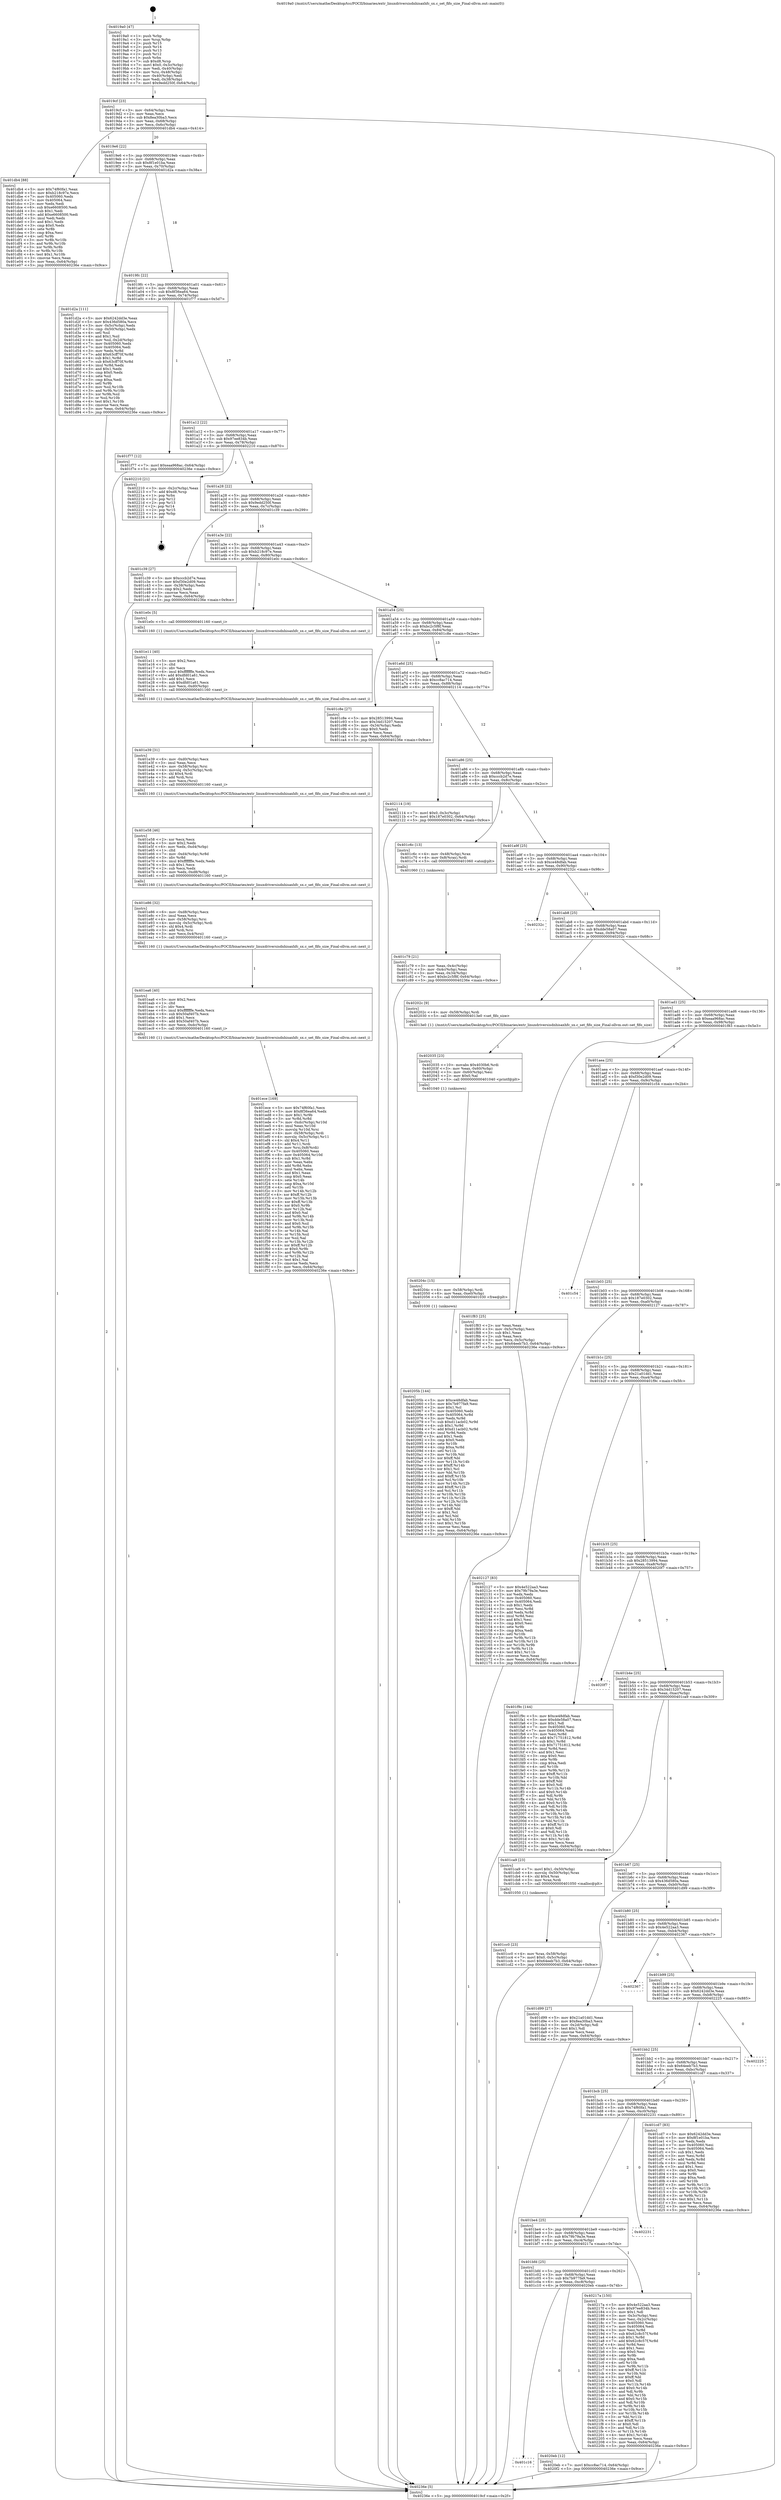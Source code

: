 digraph "0x4019a0" {
  label = "0x4019a0 (/mnt/c/Users/mathe/Desktop/tcc/POCII/binaries/extr_linuxdriversisdnhisaxhfc_sx.c_set_fifo_size_Final-ollvm.out::main(0))"
  labelloc = "t"
  node[shape=record]

  Entry [label="",width=0.3,height=0.3,shape=circle,fillcolor=black,style=filled]
  "0x4019cf" [label="{
     0x4019cf [23]\l
     | [instrs]\l
     &nbsp;&nbsp;0x4019cf \<+3\>: mov -0x64(%rbp),%eax\l
     &nbsp;&nbsp;0x4019d2 \<+2\>: mov %eax,%ecx\l
     &nbsp;&nbsp;0x4019d4 \<+6\>: sub $0x8ea30ba3,%ecx\l
     &nbsp;&nbsp;0x4019da \<+3\>: mov %eax,-0x68(%rbp)\l
     &nbsp;&nbsp;0x4019dd \<+3\>: mov %ecx,-0x6c(%rbp)\l
     &nbsp;&nbsp;0x4019e0 \<+6\>: je 0000000000401db4 \<main+0x414\>\l
  }"]
  "0x401db4" [label="{
     0x401db4 [88]\l
     | [instrs]\l
     &nbsp;&nbsp;0x401db4 \<+5\>: mov $0x74f60fa1,%eax\l
     &nbsp;&nbsp;0x401db9 \<+5\>: mov $0xb218c97e,%ecx\l
     &nbsp;&nbsp;0x401dbe \<+7\>: mov 0x405060,%edx\l
     &nbsp;&nbsp;0x401dc5 \<+7\>: mov 0x405064,%esi\l
     &nbsp;&nbsp;0x401dcc \<+2\>: mov %edx,%edi\l
     &nbsp;&nbsp;0x401dce \<+6\>: sub $0xe6608500,%edi\l
     &nbsp;&nbsp;0x401dd4 \<+3\>: sub $0x1,%edi\l
     &nbsp;&nbsp;0x401dd7 \<+6\>: add $0xe6608500,%edi\l
     &nbsp;&nbsp;0x401ddd \<+3\>: imul %edi,%edx\l
     &nbsp;&nbsp;0x401de0 \<+3\>: and $0x1,%edx\l
     &nbsp;&nbsp;0x401de3 \<+3\>: cmp $0x0,%edx\l
     &nbsp;&nbsp;0x401de6 \<+4\>: sete %r8b\l
     &nbsp;&nbsp;0x401dea \<+3\>: cmp $0xa,%esi\l
     &nbsp;&nbsp;0x401ded \<+4\>: setl %r9b\l
     &nbsp;&nbsp;0x401df1 \<+3\>: mov %r8b,%r10b\l
     &nbsp;&nbsp;0x401df4 \<+3\>: and %r9b,%r10b\l
     &nbsp;&nbsp;0x401df7 \<+3\>: xor %r9b,%r8b\l
     &nbsp;&nbsp;0x401dfa \<+3\>: or %r8b,%r10b\l
     &nbsp;&nbsp;0x401dfd \<+4\>: test $0x1,%r10b\l
     &nbsp;&nbsp;0x401e01 \<+3\>: cmovne %ecx,%eax\l
     &nbsp;&nbsp;0x401e04 \<+3\>: mov %eax,-0x64(%rbp)\l
     &nbsp;&nbsp;0x401e07 \<+5\>: jmp 000000000040236e \<main+0x9ce\>\l
  }"]
  "0x4019e6" [label="{
     0x4019e6 [22]\l
     | [instrs]\l
     &nbsp;&nbsp;0x4019e6 \<+5\>: jmp 00000000004019eb \<main+0x4b\>\l
     &nbsp;&nbsp;0x4019eb \<+3\>: mov -0x68(%rbp),%eax\l
     &nbsp;&nbsp;0x4019ee \<+5\>: sub $0x8f1e01ba,%eax\l
     &nbsp;&nbsp;0x4019f3 \<+3\>: mov %eax,-0x70(%rbp)\l
     &nbsp;&nbsp;0x4019f6 \<+6\>: je 0000000000401d2a \<main+0x38a\>\l
  }"]
  Exit [label="",width=0.3,height=0.3,shape=circle,fillcolor=black,style=filled,peripheries=2]
  "0x401d2a" [label="{
     0x401d2a [111]\l
     | [instrs]\l
     &nbsp;&nbsp;0x401d2a \<+5\>: mov $0x6242dd3e,%eax\l
     &nbsp;&nbsp;0x401d2f \<+5\>: mov $0x436d580a,%ecx\l
     &nbsp;&nbsp;0x401d34 \<+3\>: mov -0x5c(%rbp),%edx\l
     &nbsp;&nbsp;0x401d37 \<+3\>: cmp -0x50(%rbp),%edx\l
     &nbsp;&nbsp;0x401d3a \<+4\>: setl %sil\l
     &nbsp;&nbsp;0x401d3e \<+4\>: and $0x1,%sil\l
     &nbsp;&nbsp;0x401d42 \<+4\>: mov %sil,-0x2d(%rbp)\l
     &nbsp;&nbsp;0x401d46 \<+7\>: mov 0x405060,%edx\l
     &nbsp;&nbsp;0x401d4d \<+7\>: mov 0x405064,%edi\l
     &nbsp;&nbsp;0x401d54 \<+3\>: mov %edx,%r8d\l
     &nbsp;&nbsp;0x401d57 \<+7\>: add $0x63cff70f,%r8d\l
     &nbsp;&nbsp;0x401d5e \<+4\>: sub $0x1,%r8d\l
     &nbsp;&nbsp;0x401d62 \<+7\>: sub $0x63cff70f,%r8d\l
     &nbsp;&nbsp;0x401d69 \<+4\>: imul %r8d,%edx\l
     &nbsp;&nbsp;0x401d6d \<+3\>: and $0x1,%edx\l
     &nbsp;&nbsp;0x401d70 \<+3\>: cmp $0x0,%edx\l
     &nbsp;&nbsp;0x401d73 \<+4\>: sete %sil\l
     &nbsp;&nbsp;0x401d77 \<+3\>: cmp $0xa,%edi\l
     &nbsp;&nbsp;0x401d7a \<+4\>: setl %r9b\l
     &nbsp;&nbsp;0x401d7e \<+3\>: mov %sil,%r10b\l
     &nbsp;&nbsp;0x401d81 \<+3\>: and %r9b,%r10b\l
     &nbsp;&nbsp;0x401d84 \<+3\>: xor %r9b,%sil\l
     &nbsp;&nbsp;0x401d87 \<+3\>: or %sil,%r10b\l
     &nbsp;&nbsp;0x401d8a \<+4\>: test $0x1,%r10b\l
     &nbsp;&nbsp;0x401d8e \<+3\>: cmovne %ecx,%eax\l
     &nbsp;&nbsp;0x401d91 \<+3\>: mov %eax,-0x64(%rbp)\l
     &nbsp;&nbsp;0x401d94 \<+5\>: jmp 000000000040236e \<main+0x9ce\>\l
  }"]
  "0x4019fc" [label="{
     0x4019fc [22]\l
     | [instrs]\l
     &nbsp;&nbsp;0x4019fc \<+5\>: jmp 0000000000401a01 \<main+0x61\>\l
     &nbsp;&nbsp;0x401a01 \<+3\>: mov -0x68(%rbp),%eax\l
     &nbsp;&nbsp;0x401a04 \<+5\>: sub $0x8f36ea64,%eax\l
     &nbsp;&nbsp;0x401a09 \<+3\>: mov %eax,-0x74(%rbp)\l
     &nbsp;&nbsp;0x401a0c \<+6\>: je 0000000000401f77 \<main+0x5d7\>\l
  }"]
  "0x401c16" [label="{
     0x401c16\l
  }", style=dashed]
  "0x401f77" [label="{
     0x401f77 [12]\l
     | [instrs]\l
     &nbsp;&nbsp;0x401f77 \<+7\>: movl $0xeaa968ac,-0x64(%rbp)\l
     &nbsp;&nbsp;0x401f7e \<+5\>: jmp 000000000040236e \<main+0x9ce\>\l
  }"]
  "0x401a12" [label="{
     0x401a12 [22]\l
     | [instrs]\l
     &nbsp;&nbsp;0x401a12 \<+5\>: jmp 0000000000401a17 \<main+0x77\>\l
     &nbsp;&nbsp;0x401a17 \<+3\>: mov -0x68(%rbp),%eax\l
     &nbsp;&nbsp;0x401a1a \<+5\>: sub $0x97ee834b,%eax\l
     &nbsp;&nbsp;0x401a1f \<+3\>: mov %eax,-0x78(%rbp)\l
     &nbsp;&nbsp;0x401a22 \<+6\>: je 0000000000402210 \<main+0x870\>\l
  }"]
  "0x4020eb" [label="{
     0x4020eb [12]\l
     | [instrs]\l
     &nbsp;&nbsp;0x4020eb \<+7\>: movl $0xcc8ac714,-0x64(%rbp)\l
     &nbsp;&nbsp;0x4020f2 \<+5\>: jmp 000000000040236e \<main+0x9ce\>\l
  }"]
  "0x402210" [label="{
     0x402210 [21]\l
     | [instrs]\l
     &nbsp;&nbsp;0x402210 \<+3\>: mov -0x2c(%rbp),%eax\l
     &nbsp;&nbsp;0x402213 \<+7\>: add $0xd8,%rsp\l
     &nbsp;&nbsp;0x40221a \<+1\>: pop %rbx\l
     &nbsp;&nbsp;0x40221b \<+2\>: pop %r12\l
     &nbsp;&nbsp;0x40221d \<+2\>: pop %r13\l
     &nbsp;&nbsp;0x40221f \<+2\>: pop %r14\l
     &nbsp;&nbsp;0x402221 \<+2\>: pop %r15\l
     &nbsp;&nbsp;0x402223 \<+1\>: pop %rbp\l
     &nbsp;&nbsp;0x402224 \<+1\>: ret\l
  }"]
  "0x401a28" [label="{
     0x401a28 [22]\l
     | [instrs]\l
     &nbsp;&nbsp;0x401a28 \<+5\>: jmp 0000000000401a2d \<main+0x8d\>\l
     &nbsp;&nbsp;0x401a2d \<+3\>: mov -0x68(%rbp),%eax\l
     &nbsp;&nbsp;0x401a30 \<+5\>: sub $0x9edd250f,%eax\l
     &nbsp;&nbsp;0x401a35 \<+3\>: mov %eax,-0x7c(%rbp)\l
     &nbsp;&nbsp;0x401a38 \<+6\>: je 0000000000401c39 \<main+0x299\>\l
  }"]
  "0x401bfd" [label="{
     0x401bfd [25]\l
     | [instrs]\l
     &nbsp;&nbsp;0x401bfd \<+5\>: jmp 0000000000401c02 \<main+0x262\>\l
     &nbsp;&nbsp;0x401c02 \<+3\>: mov -0x68(%rbp),%eax\l
     &nbsp;&nbsp;0x401c05 \<+5\>: sub $0x7b977fa9,%eax\l
     &nbsp;&nbsp;0x401c0a \<+6\>: mov %eax,-0xc8(%rbp)\l
     &nbsp;&nbsp;0x401c10 \<+6\>: je 00000000004020eb \<main+0x74b\>\l
  }"]
  "0x401c39" [label="{
     0x401c39 [27]\l
     | [instrs]\l
     &nbsp;&nbsp;0x401c39 \<+5\>: mov $0xcccb2d7e,%eax\l
     &nbsp;&nbsp;0x401c3e \<+5\>: mov $0xf30e2d09,%ecx\l
     &nbsp;&nbsp;0x401c43 \<+3\>: mov -0x38(%rbp),%edx\l
     &nbsp;&nbsp;0x401c46 \<+3\>: cmp $0x2,%edx\l
     &nbsp;&nbsp;0x401c49 \<+3\>: cmovne %ecx,%eax\l
     &nbsp;&nbsp;0x401c4c \<+3\>: mov %eax,-0x64(%rbp)\l
     &nbsp;&nbsp;0x401c4f \<+5\>: jmp 000000000040236e \<main+0x9ce\>\l
  }"]
  "0x401a3e" [label="{
     0x401a3e [22]\l
     | [instrs]\l
     &nbsp;&nbsp;0x401a3e \<+5\>: jmp 0000000000401a43 \<main+0xa3\>\l
     &nbsp;&nbsp;0x401a43 \<+3\>: mov -0x68(%rbp),%eax\l
     &nbsp;&nbsp;0x401a46 \<+5\>: sub $0xb218c97e,%eax\l
     &nbsp;&nbsp;0x401a4b \<+3\>: mov %eax,-0x80(%rbp)\l
     &nbsp;&nbsp;0x401a4e \<+6\>: je 0000000000401e0c \<main+0x46c\>\l
  }"]
  "0x40236e" [label="{
     0x40236e [5]\l
     | [instrs]\l
     &nbsp;&nbsp;0x40236e \<+5\>: jmp 00000000004019cf \<main+0x2f\>\l
  }"]
  "0x4019a0" [label="{
     0x4019a0 [47]\l
     | [instrs]\l
     &nbsp;&nbsp;0x4019a0 \<+1\>: push %rbp\l
     &nbsp;&nbsp;0x4019a1 \<+3\>: mov %rsp,%rbp\l
     &nbsp;&nbsp;0x4019a4 \<+2\>: push %r15\l
     &nbsp;&nbsp;0x4019a6 \<+2\>: push %r14\l
     &nbsp;&nbsp;0x4019a8 \<+2\>: push %r13\l
     &nbsp;&nbsp;0x4019aa \<+2\>: push %r12\l
     &nbsp;&nbsp;0x4019ac \<+1\>: push %rbx\l
     &nbsp;&nbsp;0x4019ad \<+7\>: sub $0xd8,%rsp\l
     &nbsp;&nbsp;0x4019b4 \<+7\>: movl $0x0,-0x3c(%rbp)\l
     &nbsp;&nbsp;0x4019bb \<+3\>: mov %edi,-0x40(%rbp)\l
     &nbsp;&nbsp;0x4019be \<+4\>: mov %rsi,-0x48(%rbp)\l
     &nbsp;&nbsp;0x4019c2 \<+3\>: mov -0x40(%rbp),%edi\l
     &nbsp;&nbsp;0x4019c5 \<+3\>: mov %edi,-0x38(%rbp)\l
     &nbsp;&nbsp;0x4019c8 \<+7\>: movl $0x9edd250f,-0x64(%rbp)\l
  }"]
  "0x40217a" [label="{
     0x40217a [150]\l
     | [instrs]\l
     &nbsp;&nbsp;0x40217a \<+5\>: mov $0x4e522aa3,%eax\l
     &nbsp;&nbsp;0x40217f \<+5\>: mov $0x97ee834b,%ecx\l
     &nbsp;&nbsp;0x402184 \<+2\>: mov $0x1,%dl\l
     &nbsp;&nbsp;0x402186 \<+3\>: mov -0x3c(%rbp),%esi\l
     &nbsp;&nbsp;0x402189 \<+3\>: mov %esi,-0x2c(%rbp)\l
     &nbsp;&nbsp;0x40218c \<+7\>: mov 0x405060,%esi\l
     &nbsp;&nbsp;0x402193 \<+7\>: mov 0x405064,%edi\l
     &nbsp;&nbsp;0x40219a \<+3\>: mov %esi,%r8d\l
     &nbsp;&nbsp;0x40219d \<+7\>: sub $0x62c8c57f,%r8d\l
     &nbsp;&nbsp;0x4021a4 \<+4\>: sub $0x1,%r8d\l
     &nbsp;&nbsp;0x4021a8 \<+7\>: add $0x62c8c57f,%r8d\l
     &nbsp;&nbsp;0x4021af \<+4\>: imul %r8d,%esi\l
     &nbsp;&nbsp;0x4021b3 \<+3\>: and $0x1,%esi\l
     &nbsp;&nbsp;0x4021b6 \<+3\>: cmp $0x0,%esi\l
     &nbsp;&nbsp;0x4021b9 \<+4\>: sete %r9b\l
     &nbsp;&nbsp;0x4021bd \<+3\>: cmp $0xa,%edi\l
     &nbsp;&nbsp;0x4021c0 \<+4\>: setl %r10b\l
     &nbsp;&nbsp;0x4021c4 \<+3\>: mov %r9b,%r11b\l
     &nbsp;&nbsp;0x4021c7 \<+4\>: xor $0xff,%r11b\l
     &nbsp;&nbsp;0x4021cb \<+3\>: mov %r10b,%bl\l
     &nbsp;&nbsp;0x4021ce \<+3\>: xor $0xff,%bl\l
     &nbsp;&nbsp;0x4021d1 \<+3\>: xor $0x0,%dl\l
     &nbsp;&nbsp;0x4021d4 \<+3\>: mov %r11b,%r14b\l
     &nbsp;&nbsp;0x4021d7 \<+4\>: and $0x0,%r14b\l
     &nbsp;&nbsp;0x4021db \<+3\>: and %dl,%r9b\l
     &nbsp;&nbsp;0x4021de \<+3\>: mov %bl,%r15b\l
     &nbsp;&nbsp;0x4021e1 \<+4\>: and $0x0,%r15b\l
     &nbsp;&nbsp;0x4021e5 \<+3\>: and %dl,%r10b\l
     &nbsp;&nbsp;0x4021e8 \<+3\>: or %r9b,%r14b\l
     &nbsp;&nbsp;0x4021eb \<+3\>: or %r10b,%r15b\l
     &nbsp;&nbsp;0x4021ee \<+3\>: xor %r15b,%r14b\l
     &nbsp;&nbsp;0x4021f1 \<+3\>: or %bl,%r11b\l
     &nbsp;&nbsp;0x4021f4 \<+4\>: xor $0xff,%r11b\l
     &nbsp;&nbsp;0x4021f8 \<+3\>: or $0x0,%dl\l
     &nbsp;&nbsp;0x4021fb \<+3\>: and %dl,%r11b\l
     &nbsp;&nbsp;0x4021fe \<+3\>: or %r11b,%r14b\l
     &nbsp;&nbsp;0x402201 \<+4\>: test $0x1,%r14b\l
     &nbsp;&nbsp;0x402205 \<+3\>: cmovne %ecx,%eax\l
     &nbsp;&nbsp;0x402208 \<+3\>: mov %eax,-0x64(%rbp)\l
     &nbsp;&nbsp;0x40220b \<+5\>: jmp 000000000040236e \<main+0x9ce\>\l
  }"]
  "0x401e0c" [label="{
     0x401e0c [5]\l
     | [instrs]\l
     &nbsp;&nbsp;0x401e0c \<+5\>: call 0000000000401160 \<next_i\>\l
     | [calls]\l
     &nbsp;&nbsp;0x401160 \{1\} (/mnt/c/Users/mathe/Desktop/tcc/POCII/binaries/extr_linuxdriversisdnhisaxhfc_sx.c_set_fifo_size_Final-ollvm.out::next_i)\l
  }"]
  "0x401a54" [label="{
     0x401a54 [25]\l
     | [instrs]\l
     &nbsp;&nbsp;0x401a54 \<+5\>: jmp 0000000000401a59 \<main+0xb9\>\l
     &nbsp;&nbsp;0x401a59 \<+3\>: mov -0x68(%rbp),%eax\l
     &nbsp;&nbsp;0x401a5c \<+5\>: sub $0xbc2c5f8f,%eax\l
     &nbsp;&nbsp;0x401a61 \<+6\>: mov %eax,-0x84(%rbp)\l
     &nbsp;&nbsp;0x401a67 \<+6\>: je 0000000000401c8e \<main+0x2ee\>\l
  }"]
  "0x401be4" [label="{
     0x401be4 [25]\l
     | [instrs]\l
     &nbsp;&nbsp;0x401be4 \<+5\>: jmp 0000000000401be9 \<main+0x249\>\l
     &nbsp;&nbsp;0x401be9 \<+3\>: mov -0x68(%rbp),%eax\l
     &nbsp;&nbsp;0x401bec \<+5\>: sub $0x79b79a3e,%eax\l
     &nbsp;&nbsp;0x401bf1 \<+6\>: mov %eax,-0xc4(%rbp)\l
     &nbsp;&nbsp;0x401bf7 \<+6\>: je 000000000040217a \<main+0x7da\>\l
  }"]
  "0x401c8e" [label="{
     0x401c8e [27]\l
     | [instrs]\l
     &nbsp;&nbsp;0x401c8e \<+5\>: mov $0x28513994,%eax\l
     &nbsp;&nbsp;0x401c93 \<+5\>: mov $0x34d15207,%ecx\l
     &nbsp;&nbsp;0x401c98 \<+3\>: mov -0x34(%rbp),%edx\l
     &nbsp;&nbsp;0x401c9b \<+3\>: cmp $0x0,%edx\l
     &nbsp;&nbsp;0x401c9e \<+3\>: cmove %ecx,%eax\l
     &nbsp;&nbsp;0x401ca1 \<+3\>: mov %eax,-0x64(%rbp)\l
     &nbsp;&nbsp;0x401ca4 \<+5\>: jmp 000000000040236e \<main+0x9ce\>\l
  }"]
  "0x401a6d" [label="{
     0x401a6d [25]\l
     | [instrs]\l
     &nbsp;&nbsp;0x401a6d \<+5\>: jmp 0000000000401a72 \<main+0xd2\>\l
     &nbsp;&nbsp;0x401a72 \<+3\>: mov -0x68(%rbp),%eax\l
     &nbsp;&nbsp;0x401a75 \<+5\>: sub $0xcc8ac714,%eax\l
     &nbsp;&nbsp;0x401a7a \<+6\>: mov %eax,-0x88(%rbp)\l
     &nbsp;&nbsp;0x401a80 \<+6\>: je 0000000000402114 \<main+0x774\>\l
  }"]
  "0x402231" [label="{
     0x402231\l
  }", style=dashed]
  "0x402114" [label="{
     0x402114 [19]\l
     | [instrs]\l
     &nbsp;&nbsp;0x402114 \<+7\>: movl $0x0,-0x3c(%rbp)\l
     &nbsp;&nbsp;0x40211b \<+7\>: movl $0x187e0302,-0x64(%rbp)\l
     &nbsp;&nbsp;0x402122 \<+5\>: jmp 000000000040236e \<main+0x9ce\>\l
  }"]
  "0x401a86" [label="{
     0x401a86 [25]\l
     | [instrs]\l
     &nbsp;&nbsp;0x401a86 \<+5\>: jmp 0000000000401a8b \<main+0xeb\>\l
     &nbsp;&nbsp;0x401a8b \<+3\>: mov -0x68(%rbp),%eax\l
     &nbsp;&nbsp;0x401a8e \<+5\>: sub $0xcccb2d7e,%eax\l
     &nbsp;&nbsp;0x401a93 \<+6\>: mov %eax,-0x8c(%rbp)\l
     &nbsp;&nbsp;0x401a99 \<+6\>: je 0000000000401c6c \<main+0x2cc\>\l
  }"]
  "0x40205b" [label="{
     0x40205b [144]\l
     | [instrs]\l
     &nbsp;&nbsp;0x40205b \<+5\>: mov $0xce48dfab,%eax\l
     &nbsp;&nbsp;0x402060 \<+5\>: mov $0x7b977fa9,%esi\l
     &nbsp;&nbsp;0x402065 \<+2\>: mov $0x1,%cl\l
     &nbsp;&nbsp;0x402067 \<+7\>: mov 0x405060,%edx\l
     &nbsp;&nbsp;0x40206e \<+8\>: mov 0x405064,%r8d\l
     &nbsp;&nbsp;0x402076 \<+3\>: mov %edx,%r9d\l
     &nbsp;&nbsp;0x402079 \<+7\>: sub $0xd11acb02,%r9d\l
     &nbsp;&nbsp;0x402080 \<+4\>: sub $0x1,%r9d\l
     &nbsp;&nbsp;0x402084 \<+7\>: add $0xd11acb02,%r9d\l
     &nbsp;&nbsp;0x40208b \<+4\>: imul %r9d,%edx\l
     &nbsp;&nbsp;0x40208f \<+3\>: and $0x1,%edx\l
     &nbsp;&nbsp;0x402092 \<+3\>: cmp $0x0,%edx\l
     &nbsp;&nbsp;0x402095 \<+4\>: sete %r10b\l
     &nbsp;&nbsp;0x402099 \<+4\>: cmp $0xa,%r8d\l
     &nbsp;&nbsp;0x40209d \<+4\>: setl %r11b\l
     &nbsp;&nbsp;0x4020a1 \<+3\>: mov %r10b,%bl\l
     &nbsp;&nbsp;0x4020a4 \<+3\>: xor $0xff,%bl\l
     &nbsp;&nbsp;0x4020a7 \<+3\>: mov %r11b,%r14b\l
     &nbsp;&nbsp;0x4020aa \<+4\>: xor $0xff,%r14b\l
     &nbsp;&nbsp;0x4020ae \<+3\>: xor $0x1,%cl\l
     &nbsp;&nbsp;0x4020b1 \<+3\>: mov %bl,%r15b\l
     &nbsp;&nbsp;0x4020b4 \<+4\>: and $0xff,%r15b\l
     &nbsp;&nbsp;0x4020b8 \<+3\>: and %cl,%r10b\l
     &nbsp;&nbsp;0x4020bb \<+3\>: mov %r14b,%r12b\l
     &nbsp;&nbsp;0x4020be \<+4\>: and $0xff,%r12b\l
     &nbsp;&nbsp;0x4020c2 \<+3\>: and %cl,%r11b\l
     &nbsp;&nbsp;0x4020c5 \<+3\>: or %r10b,%r15b\l
     &nbsp;&nbsp;0x4020c8 \<+3\>: or %r11b,%r12b\l
     &nbsp;&nbsp;0x4020cb \<+3\>: xor %r12b,%r15b\l
     &nbsp;&nbsp;0x4020ce \<+3\>: or %r14b,%bl\l
     &nbsp;&nbsp;0x4020d1 \<+3\>: xor $0xff,%bl\l
     &nbsp;&nbsp;0x4020d4 \<+3\>: or $0x1,%cl\l
     &nbsp;&nbsp;0x4020d7 \<+2\>: and %cl,%bl\l
     &nbsp;&nbsp;0x4020d9 \<+3\>: or %bl,%r15b\l
     &nbsp;&nbsp;0x4020dc \<+4\>: test $0x1,%r15b\l
     &nbsp;&nbsp;0x4020e0 \<+3\>: cmovne %esi,%eax\l
     &nbsp;&nbsp;0x4020e3 \<+3\>: mov %eax,-0x64(%rbp)\l
     &nbsp;&nbsp;0x4020e6 \<+5\>: jmp 000000000040236e \<main+0x9ce\>\l
  }"]
  "0x401c6c" [label="{
     0x401c6c [13]\l
     | [instrs]\l
     &nbsp;&nbsp;0x401c6c \<+4\>: mov -0x48(%rbp),%rax\l
     &nbsp;&nbsp;0x401c70 \<+4\>: mov 0x8(%rax),%rdi\l
     &nbsp;&nbsp;0x401c74 \<+5\>: call 0000000000401060 \<atoi@plt\>\l
     | [calls]\l
     &nbsp;&nbsp;0x401060 \{1\} (unknown)\l
  }"]
  "0x401a9f" [label="{
     0x401a9f [25]\l
     | [instrs]\l
     &nbsp;&nbsp;0x401a9f \<+5\>: jmp 0000000000401aa4 \<main+0x104\>\l
     &nbsp;&nbsp;0x401aa4 \<+3\>: mov -0x68(%rbp),%eax\l
     &nbsp;&nbsp;0x401aa7 \<+5\>: sub $0xce48dfab,%eax\l
     &nbsp;&nbsp;0x401aac \<+6\>: mov %eax,-0x90(%rbp)\l
     &nbsp;&nbsp;0x401ab2 \<+6\>: je 000000000040232c \<main+0x98c\>\l
  }"]
  "0x401c79" [label="{
     0x401c79 [21]\l
     | [instrs]\l
     &nbsp;&nbsp;0x401c79 \<+3\>: mov %eax,-0x4c(%rbp)\l
     &nbsp;&nbsp;0x401c7c \<+3\>: mov -0x4c(%rbp),%eax\l
     &nbsp;&nbsp;0x401c7f \<+3\>: mov %eax,-0x34(%rbp)\l
     &nbsp;&nbsp;0x401c82 \<+7\>: movl $0xbc2c5f8f,-0x64(%rbp)\l
     &nbsp;&nbsp;0x401c89 \<+5\>: jmp 000000000040236e \<main+0x9ce\>\l
  }"]
  "0x40204c" [label="{
     0x40204c [15]\l
     | [instrs]\l
     &nbsp;&nbsp;0x40204c \<+4\>: mov -0x58(%rbp),%rdi\l
     &nbsp;&nbsp;0x402050 \<+6\>: mov %eax,-0xe0(%rbp)\l
     &nbsp;&nbsp;0x402056 \<+5\>: call 0000000000401030 \<free@plt\>\l
     | [calls]\l
     &nbsp;&nbsp;0x401030 \{1\} (unknown)\l
  }"]
  "0x40232c" [label="{
     0x40232c\l
  }", style=dashed]
  "0x401ab8" [label="{
     0x401ab8 [25]\l
     | [instrs]\l
     &nbsp;&nbsp;0x401ab8 \<+5\>: jmp 0000000000401abd \<main+0x11d\>\l
     &nbsp;&nbsp;0x401abd \<+3\>: mov -0x68(%rbp),%eax\l
     &nbsp;&nbsp;0x401ac0 \<+5\>: sub $0xdde58a07,%eax\l
     &nbsp;&nbsp;0x401ac5 \<+6\>: mov %eax,-0x94(%rbp)\l
     &nbsp;&nbsp;0x401acb \<+6\>: je 000000000040202c \<main+0x68c\>\l
  }"]
  "0x402035" [label="{
     0x402035 [23]\l
     | [instrs]\l
     &nbsp;&nbsp;0x402035 \<+10\>: movabs $0x4030b6,%rdi\l
     &nbsp;&nbsp;0x40203f \<+3\>: mov %eax,-0x60(%rbp)\l
     &nbsp;&nbsp;0x402042 \<+3\>: mov -0x60(%rbp),%esi\l
     &nbsp;&nbsp;0x402045 \<+2\>: mov $0x0,%al\l
     &nbsp;&nbsp;0x402047 \<+5\>: call 0000000000401040 \<printf@plt\>\l
     | [calls]\l
     &nbsp;&nbsp;0x401040 \{1\} (unknown)\l
  }"]
  "0x40202c" [label="{
     0x40202c [9]\l
     | [instrs]\l
     &nbsp;&nbsp;0x40202c \<+4\>: mov -0x58(%rbp),%rdi\l
     &nbsp;&nbsp;0x402030 \<+5\>: call 00000000004013e0 \<set_fifo_size\>\l
     | [calls]\l
     &nbsp;&nbsp;0x4013e0 \{1\} (/mnt/c/Users/mathe/Desktop/tcc/POCII/binaries/extr_linuxdriversisdnhisaxhfc_sx.c_set_fifo_size_Final-ollvm.out::set_fifo_size)\l
  }"]
  "0x401ad1" [label="{
     0x401ad1 [25]\l
     | [instrs]\l
     &nbsp;&nbsp;0x401ad1 \<+5\>: jmp 0000000000401ad6 \<main+0x136\>\l
     &nbsp;&nbsp;0x401ad6 \<+3\>: mov -0x68(%rbp),%eax\l
     &nbsp;&nbsp;0x401ad9 \<+5\>: sub $0xeaa968ac,%eax\l
     &nbsp;&nbsp;0x401ade \<+6\>: mov %eax,-0x98(%rbp)\l
     &nbsp;&nbsp;0x401ae4 \<+6\>: je 0000000000401f83 \<main+0x5e3\>\l
  }"]
  "0x401ece" [label="{
     0x401ece [169]\l
     | [instrs]\l
     &nbsp;&nbsp;0x401ece \<+5\>: mov $0x74f60fa1,%ecx\l
     &nbsp;&nbsp;0x401ed3 \<+5\>: mov $0x8f36ea64,%edx\l
     &nbsp;&nbsp;0x401ed8 \<+3\>: mov $0x1,%r9b\l
     &nbsp;&nbsp;0x401edb \<+3\>: xor %r8d,%r8d\l
     &nbsp;&nbsp;0x401ede \<+7\>: mov -0xdc(%rbp),%r10d\l
     &nbsp;&nbsp;0x401ee5 \<+4\>: imul %eax,%r10d\l
     &nbsp;&nbsp;0x401ee9 \<+3\>: movslq %r10d,%rsi\l
     &nbsp;&nbsp;0x401eec \<+4\>: mov -0x58(%rbp),%rdi\l
     &nbsp;&nbsp;0x401ef0 \<+4\>: movslq -0x5c(%rbp),%r11\l
     &nbsp;&nbsp;0x401ef4 \<+4\>: shl $0x4,%r11\l
     &nbsp;&nbsp;0x401ef8 \<+3\>: add %r11,%rdi\l
     &nbsp;&nbsp;0x401efb \<+4\>: mov %rsi,0x8(%rdi)\l
     &nbsp;&nbsp;0x401eff \<+7\>: mov 0x405060,%eax\l
     &nbsp;&nbsp;0x401f06 \<+8\>: mov 0x405064,%r10d\l
     &nbsp;&nbsp;0x401f0e \<+4\>: sub $0x1,%r8d\l
     &nbsp;&nbsp;0x401f12 \<+2\>: mov %eax,%ebx\l
     &nbsp;&nbsp;0x401f14 \<+3\>: add %r8d,%ebx\l
     &nbsp;&nbsp;0x401f17 \<+3\>: imul %ebx,%eax\l
     &nbsp;&nbsp;0x401f1a \<+3\>: and $0x1,%eax\l
     &nbsp;&nbsp;0x401f1d \<+3\>: cmp $0x0,%eax\l
     &nbsp;&nbsp;0x401f20 \<+4\>: sete %r14b\l
     &nbsp;&nbsp;0x401f24 \<+4\>: cmp $0xa,%r10d\l
     &nbsp;&nbsp;0x401f28 \<+4\>: setl %r15b\l
     &nbsp;&nbsp;0x401f2c \<+3\>: mov %r14b,%r12b\l
     &nbsp;&nbsp;0x401f2f \<+4\>: xor $0xff,%r12b\l
     &nbsp;&nbsp;0x401f33 \<+3\>: mov %r15b,%r13b\l
     &nbsp;&nbsp;0x401f36 \<+4\>: xor $0xff,%r13b\l
     &nbsp;&nbsp;0x401f3a \<+4\>: xor $0x0,%r9b\l
     &nbsp;&nbsp;0x401f3e \<+3\>: mov %r12b,%al\l
     &nbsp;&nbsp;0x401f41 \<+2\>: and $0x0,%al\l
     &nbsp;&nbsp;0x401f43 \<+3\>: and %r9b,%r14b\l
     &nbsp;&nbsp;0x401f46 \<+3\>: mov %r13b,%sil\l
     &nbsp;&nbsp;0x401f49 \<+4\>: and $0x0,%sil\l
     &nbsp;&nbsp;0x401f4d \<+3\>: and %r9b,%r15b\l
     &nbsp;&nbsp;0x401f50 \<+3\>: or %r14b,%al\l
     &nbsp;&nbsp;0x401f53 \<+3\>: or %r15b,%sil\l
     &nbsp;&nbsp;0x401f56 \<+3\>: xor %sil,%al\l
     &nbsp;&nbsp;0x401f59 \<+3\>: or %r13b,%r12b\l
     &nbsp;&nbsp;0x401f5c \<+4\>: xor $0xff,%r12b\l
     &nbsp;&nbsp;0x401f60 \<+4\>: or $0x0,%r9b\l
     &nbsp;&nbsp;0x401f64 \<+3\>: and %r9b,%r12b\l
     &nbsp;&nbsp;0x401f67 \<+3\>: or %r12b,%al\l
     &nbsp;&nbsp;0x401f6a \<+2\>: test $0x1,%al\l
     &nbsp;&nbsp;0x401f6c \<+3\>: cmovne %edx,%ecx\l
     &nbsp;&nbsp;0x401f6f \<+3\>: mov %ecx,-0x64(%rbp)\l
     &nbsp;&nbsp;0x401f72 \<+5\>: jmp 000000000040236e \<main+0x9ce\>\l
  }"]
  "0x401f83" [label="{
     0x401f83 [25]\l
     | [instrs]\l
     &nbsp;&nbsp;0x401f83 \<+2\>: xor %eax,%eax\l
     &nbsp;&nbsp;0x401f85 \<+3\>: mov -0x5c(%rbp),%ecx\l
     &nbsp;&nbsp;0x401f88 \<+3\>: sub $0x1,%eax\l
     &nbsp;&nbsp;0x401f8b \<+2\>: sub %eax,%ecx\l
     &nbsp;&nbsp;0x401f8d \<+3\>: mov %ecx,-0x5c(%rbp)\l
     &nbsp;&nbsp;0x401f90 \<+7\>: movl $0x64eeb7b3,-0x64(%rbp)\l
     &nbsp;&nbsp;0x401f97 \<+5\>: jmp 000000000040236e \<main+0x9ce\>\l
  }"]
  "0x401aea" [label="{
     0x401aea [25]\l
     | [instrs]\l
     &nbsp;&nbsp;0x401aea \<+5\>: jmp 0000000000401aef \<main+0x14f\>\l
     &nbsp;&nbsp;0x401aef \<+3\>: mov -0x68(%rbp),%eax\l
     &nbsp;&nbsp;0x401af2 \<+5\>: sub $0xf30e2d09,%eax\l
     &nbsp;&nbsp;0x401af7 \<+6\>: mov %eax,-0x9c(%rbp)\l
     &nbsp;&nbsp;0x401afd \<+6\>: je 0000000000401c54 \<main+0x2b4\>\l
  }"]
  "0x401ea6" [label="{
     0x401ea6 [40]\l
     | [instrs]\l
     &nbsp;&nbsp;0x401ea6 \<+5\>: mov $0x2,%ecx\l
     &nbsp;&nbsp;0x401eab \<+1\>: cltd\l
     &nbsp;&nbsp;0x401eac \<+2\>: idiv %ecx\l
     &nbsp;&nbsp;0x401eae \<+6\>: imul $0xfffffffe,%edx,%ecx\l
     &nbsp;&nbsp;0x401eb4 \<+6\>: sub $0x50af407b,%ecx\l
     &nbsp;&nbsp;0x401eba \<+3\>: add $0x1,%ecx\l
     &nbsp;&nbsp;0x401ebd \<+6\>: add $0x50af407b,%ecx\l
     &nbsp;&nbsp;0x401ec3 \<+6\>: mov %ecx,-0xdc(%rbp)\l
     &nbsp;&nbsp;0x401ec9 \<+5\>: call 0000000000401160 \<next_i\>\l
     | [calls]\l
     &nbsp;&nbsp;0x401160 \{1\} (/mnt/c/Users/mathe/Desktop/tcc/POCII/binaries/extr_linuxdriversisdnhisaxhfc_sx.c_set_fifo_size_Final-ollvm.out::next_i)\l
  }"]
  "0x401c54" [label="{
     0x401c54\l
  }", style=dashed]
  "0x401b03" [label="{
     0x401b03 [25]\l
     | [instrs]\l
     &nbsp;&nbsp;0x401b03 \<+5\>: jmp 0000000000401b08 \<main+0x168\>\l
     &nbsp;&nbsp;0x401b08 \<+3\>: mov -0x68(%rbp),%eax\l
     &nbsp;&nbsp;0x401b0b \<+5\>: sub $0x187e0302,%eax\l
     &nbsp;&nbsp;0x401b10 \<+6\>: mov %eax,-0xa0(%rbp)\l
     &nbsp;&nbsp;0x401b16 \<+6\>: je 0000000000402127 \<main+0x787\>\l
  }"]
  "0x401e86" [label="{
     0x401e86 [32]\l
     | [instrs]\l
     &nbsp;&nbsp;0x401e86 \<+6\>: mov -0xd8(%rbp),%ecx\l
     &nbsp;&nbsp;0x401e8c \<+3\>: imul %eax,%ecx\l
     &nbsp;&nbsp;0x401e8f \<+4\>: mov -0x58(%rbp),%rsi\l
     &nbsp;&nbsp;0x401e93 \<+4\>: movslq -0x5c(%rbp),%rdi\l
     &nbsp;&nbsp;0x401e97 \<+4\>: shl $0x4,%rdi\l
     &nbsp;&nbsp;0x401e9b \<+3\>: add %rdi,%rsi\l
     &nbsp;&nbsp;0x401e9e \<+3\>: mov %ecx,0x4(%rsi)\l
     &nbsp;&nbsp;0x401ea1 \<+5\>: call 0000000000401160 \<next_i\>\l
     | [calls]\l
     &nbsp;&nbsp;0x401160 \{1\} (/mnt/c/Users/mathe/Desktop/tcc/POCII/binaries/extr_linuxdriversisdnhisaxhfc_sx.c_set_fifo_size_Final-ollvm.out::next_i)\l
  }"]
  "0x402127" [label="{
     0x402127 [83]\l
     | [instrs]\l
     &nbsp;&nbsp;0x402127 \<+5\>: mov $0x4e522aa3,%eax\l
     &nbsp;&nbsp;0x40212c \<+5\>: mov $0x79b79a3e,%ecx\l
     &nbsp;&nbsp;0x402131 \<+2\>: xor %edx,%edx\l
     &nbsp;&nbsp;0x402133 \<+7\>: mov 0x405060,%esi\l
     &nbsp;&nbsp;0x40213a \<+7\>: mov 0x405064,%edi\l
     &nbsp;&nbsp;0x402141 \<+3\>: sub $0x1,%edx\l
     &nbsp;&nbsp;0x402144 \<+3\>: mov %esi,%r8d\l
     &nbsp;&nbsp;0x402147 \<+3\>: add %edx,%r8d\l
     &nbsp;&nbsp;0x40214a \<+4\>: imul %r8d,%esi\l
     &nbsp;&nbsp;0x40214e \<+3\>: and $0x1,%esi\l
     &nbsp;&nbsp;0x402151 \<+3\>: cmp $0x0,%esi\l
     &nbsp;&nbsp;0x402154 \<+4\>: sete %r9b\l
     &nbsp;&nbsp;0x402158 \<+3\>: cmp $0xa,%edi\l
     &nbsp;&nbsp;0x40215b \<+4\>: setl %r10b\l
     &nbsp;&nbsp;0x40215f \<+3\>: mov %r9b,%r11b\l
     &nbsp;&nbsp;0x402162 \<+3\>: and %r10b,%r11b\l
     &nbsp;&nbsp;0x402165 \<+3\>: xor %r10b,%r9b\l
     &nbsp;&nbsp;0x402168 \<+3\>: or %r9b,%r11b\l
     &nbsp;&nbsp;0x40216b \<+4\>: test $0x1,%r11b\l
     &nbsp;&nbsp;0x40216f \<+3\>: cmovne %ecx,%eax\l
     &nbsp;&nbsp;0x402172 \<+3\>: mov %eax,-0x64(%rbp)\l
     &nbsp;&nbsp;0x402175 \<+5\>: jmp 000000000040236e \<main+0x9ce\>\l
  }"]
  "0x401b1c" [label="{
     0x401b1c [25]\l
     | [instrs]\l
     &nbsp;&nbsp;0x401b1c \<+5\>: jmp 0000000000401b21 \<main+0x181\>\l
     &nbsp;&nbsp;0x401b21 \<+3\>: mov -0x68(%rbp),%eax\l
     &nbsp;&nbsp;0x401b24 \<+5\>: sub $0x21a01dd1,%eax\l
     &nbsp;&nbsp;0x401b29 \<+6\>: mov %eax,-0xa4(%rbp)\l
     &nbsp;&nbsp;0x401b2f \<+6\>: je 0000000000401f9c \<main+0x5fc\>\l
  }"]
  "0x401e58" [label="{
     0x401e58 [46]\l
     | [instrs]\l
     &nbsp;&nbsp;0x401e58 \<+2\>: xor %ecx,%ecx\l
     &nbsp;&nbsp;0x401e5a \<+5\>: mov $0x2,%edx\l
     &nbsp;&nbsp;0x401e5f \<+6\>: mov %edx,-0xd4(%rbp)\l
     &nbsp;&nbsp;0x401e65 \<+1\>: cltd\l
     &nbsp;&nbsp;0x401e66 \<+7\>: mov -0xd4(%rbp),%r8d\l
     &nbsp;&nbsp;0x401e6d \<+3\>: idiv %r8d\l
     &nbsp;&nbsp;0x401e70 \<+6\>: imul $0xfffffffe,%edx,%edx\l
     &nbsp;&nbsp;0x401e76 \<+3\>: sub $0x1,%ecx\l
     &nbsp;&nbsp;0x401e79 \<+2\>: sub %ecx,%edx\l
     &nbsp;&nbsp;0x401e7b \<+6\>: mov %edx,-0xd8(%rbp)\l
     &nbsp;&nbsp;0x401e81 \<+5\>: call 0000000000401160 \<next_i\>\l
     | [calls]\l
     &nbsp;&nbsp;0x401160 \{1\} (/mnt/c/Users/mathe/Desktop/tcc/POCII/binaries/extr_linuxdriversisdnhisaxhfc_sx.c_set_fifo_size_Final-ollvm.out::next_i)\l
  }"]
  "0x401f9c" [label="{
     0x401f9c [144]\l
     | [instrs]\l
     &nbsp;&nbsp;0x401f9c \<+5\>: mov $0xce48dfab,%eax\l
     &nbsp;&nbsp;0x401fa1 \<+5\>: mov $0xdde58a07,%ecx\l
     &nbsp;&nbsp;0x401fa6 \<+2\>: mov $0x1,%dl\l
     &nbsp;&nbsp;0x401fa8 \<+7\>: mov 0x405060,%esi\l
     &nbsp;&nbsp;0x401faf \<+7\>: mov 0x405064,%edi\l
     &nbsp;&nbsp;0x401fb6 \<+3\>: mov %esi,%r8d\l
     &nbsp;&nbsp;0x401fb9 \<+7\>: add $0x71751812,%r8d\l
     &nbsp;&nbsp;0x401fc0 \<+4\>: sub $0x1,%r8d\l
     &nbsp;&nbsp;0x401fc4 \<+7\>: sub $0x71751812,%r8d\l
     &nbsp;&nbsp;0x401fcb \<+4\>: imul %r8d,%esi\l
     &nbsp;&nbsp;0x401fcf \<+3\>: and $0x1,%esi\l
     &nbsp;&nbsp;0x401fd2 \<+3\>: cmp $0x0,%esi\l
     &nbsp;&nbsp;0x401fd5 \<+4\>: sete %r9b\l
     &nbsp;&nbsp;0x401fd9 \<+3\>: cmp $0xa,%edi\l
     &nbsp;&nbsp;0x401fdc \<+4\>: setl %r10b\l
     &nbsp;&nbsp;0x401fe0 \<+3\>: mov %r9b,%r11b\l
     &nbsp;&nbsp;0x401fe3 \<+4\>: xor $0xff,%r11b\l
     &nbsp;&nbsp;0x401fe7 \<+3\>: mov %r10b,%bl\l
     &nbsp;&nbsp;0x401fea \<+3\>: xor $0xff,%bl\l
     &nbsp;&nbsp;0x401fed \<+3\>: xor $0x0,%dl\l
     &nbsp;&nbsp;0x401ff0 \<+3\>: mov %r11b,%r14b\l
     &nbsp;&nbsp;0x401ff3 \<+4\>: and $0x0,%r14b\l
     &nbsp;&nbsp;0x401ff7 \<+3\>: and %dl,%r9b\l
     &nbsp;&nbsp;0x401ffa \<+3\>: mov %bl,%r15b\l
     &nbsp;&nbsp;0x401ffd \<+4\>: and $0x0,%r15b\l
     &nbsp;&nbsp;0x402001 \<+3\>: and %dl,%r10b\l
     &nbsp;&nbsp;0x402004 \<+3\>: or %r9b,%r14b\l
     &nbsp;&nbsp;0x402007 \<+3\>: or %r10b,%r15b\l
     &nbsp;&nbsp;0x40200a \<+3\>: xor %r15b,%r14b\l
     &nbsp;&nbsp;0x40200d \<+3\>: or %bl,%r11b\l
     &nbsp;&nbsp;0x402010 \<+4\>: xor $0xff,%r11b\l
     &nbsp;&nbsp;0x402014 \<+3\>: or $0x0,%dl\l
     &nbsp;&nbsp;0x402017 \<+3\>: and %dl,%r11b\l
     &nbsp;&nbsp;0x40201a \<+3\>: or %r11b,%r14b\l
     &nbsp;&nbsp;0x40201d \<+4\>: test $0x1,%r14b\l
     &nbsp;&nbsp;0x402021 \<+3\>: cmovne %ecx,%eax\l
     &nbsp;&nbsp;0x402024 \<+3\>: mov %eax,-0x64(%rbp)\l
     &nbsp;&nbsp;0x402027 \<+5\>: jmp 000000000040236e \<main+0x9ce\>\l
  }"]
  "0x401b35" [label="{
     0x401b35 [25]\l
     | [instrs]\l
     &nbsp;&nbsp;0x401b35 \<+5\>: jmp 0000000000401b3a \<main+0x19a\>\l
     &nbsp;&nbsp;0x401b3a \<+3\>: mov -0x68(%rbp),%eax\l
     &nbsp;&nbsp;0x401b3d \<+5\>: sub $0x28513994,%eax\l
     &nbsp;&nbsp;0x401b42 \<+6\>: mov %eax,-0xa8(%rbp)\l
     &nbsp;&nbsp;0x401b48 \<+6\>: je 00000000004020f7 \<main+0x757\>\l
  }"]
  "0x401e39" [label="{
     0x401e39 [31]\l
     | [instrs]\l
     &nbsp;&nbsp;0x401e39 \<+6\>: mov -0xd0(%rbp),%ecx\l
     &nbsp;&nbsp;0x401e3f \<+3\>: imul %eax,%ecx\l
     &nbsp;&nbsp;0x401e42 \<+4\>: mov -0x58(%rbp),%rsi\l
     &nbsp;&nbsp;0x401e46 \<+4\>: movslq -0x5c(%rbp),%rdi\l
     &nbsp;&nbsp;0x401e4a \<+4\>: shl $0x4,%rdi\l
     &nbsp;&nbsp;0x401e4e \<+3\>: add %rdi,%rsi\l
     &nbsp;&nbsp;0x401e51 \<+2\>: mov %ecx,(%rsi)\l
     &nbsp;&nbsp;0x401e53 \<+5\>: call 0000000000401160 \<next_i\>\l
     | [calls]\l
     &nbsp;&nbsp;0x401160 \{1\} (/mnt/c/Users/mathe/Desktop/tcc/POCII/binaries/extr_linuxdriversisdnhisaxhfc_sx.c_set_fifo_size_Final-ollvm.out::next_i)\l
  }"]
  "0x4020f7" [label="{
     0x4020f7\l
  }", style=dashed]
  "0x401b4e" [label="{
     0x401b4e [25]\l
     | [instrs]\l
     &nbsp;&nbsp;0x401b4e \<+5\>: jmp 0000000000401b53 \<main+0x1b3\>\l
     &nbsp;&nbsp;0x401b53 \<+3\>: mov -0x68(%rbp),%eax\l
     &nbsp;&nbsp;0x401b56 \<+5\>: sub $0x34d15207,%eax\l
     &nbsp;&nbsp;0x401b5b \<+6\>: mov %eax,-0xac(%rbp)\l
     &nbsp;&nbsp;0x401b61 \<+6\>: je 0000000000401ca9 \<main+0x309\>\l
  }"]
  "0x401e11" [label="{
     0x401e11 [40]\l
     | [instrs]\l
     &nbsp;&nbsp;0x401e11 \<+5\>: mov $0x2,%ecx\l
     &nbsp;&nbsp;0x401e16 \<+1\>: cltd\l
     &nbsp;&nbsp;0x401e17 \<+2\>: idiv %ecx\l
     &nbsp;&nbsp;0x401e19 \<+6\>: imul $0xfffffffe,%edx,%ecx\l
     &nbsp;&nbsp;0x401e1f \<+6\>: add $0xdfd01a61,%ecx\l
     &nbsp;&nbsp;0x401e25 \<+3\>: add $0x1,%ecx\l
     &nbsp;&nbsp;0x401e28 \<+6\>: sub $0xdfd01a61,%ecx\l
     &nbsp;&nbsp;0x401e2e \<+6\>: mov %ecx,-0xd0(%rbp)\l
     &nbsp;&nbsp;0x401e34 \<+5\>: call 0000000000401160 \<next_i\>\l
     | [calls]\l
     &nbsp;&nbsp;0x401160 \{1\} (/mnt/c/Users/mathe/Desktop/tcc/POCII/binaries/extr_linuxdriversisdnhisaxhfc_sx.c_set_fifo_size_Final-ollvm.out::next_i)\l
  }"]
  "0x401ca9" [label="{
     0x401ca9 [23]\l
     | [instrs]\l
     &nbsp;&nbsp;0x401ca9 \<+7\>: movl $0x1,-0x50(%rbp)\l
     &nbsp;&nbsp;0x401cb0 \<+4\>: movslq -0x50(%rbp),%rax\l
     &nbsp;&nbsp;0x401cb4 \<+4\>: shl $0x4,%rax\l
     &nbsp;&nbsp;0x401cb8 \<+3\>: mov %rax,%rdi\l
     &nbsp;&nbsp;0x401cbb \<+5\>: call 0000000000401050 \<malloc@plt\>\l
     | [calls]\l
     &nbsp;&nbsp;0x401050 \{1\} (unknown)\l
  }"]
  "0x401b67" [label="{
     0x401b67 [25]\l
     | [instrs]\l
     &nbsp;&nbsp;0x401b67 \<+5\>: jmp 0000000000401b6c \<main+0x1cc\>\l
     &nbsp;&nbsp;0x401b6c \<+3\>: mov -0x68(%rbp),%eax\l
     &nbsp;&nbsp;0x401b6f \<+5\>: sub $0x436d580a,%eax\l
     &nbsp;&nbsp;0x401b74 \<+6\>: mov %eax,-0xb0(%rbp)\l
     &nbsp;&nbsp;0x401b7a \<+6\>: je 0000000000401d99 \<main+0x3f9\>\l
  }"]
  "0x401cc0" [label="{
     0x401cc0 [23]\l
     | [instrs]\l
     &nbsp;&nbsp;0x401cc0 \<+4\>: mov %rax,-0x58(%rbp)\l
     &nbsp;&nbsp;0x401cc4 \<+7\>: movl $0x0,-0x5c(%rbp)\l
     &nbsp;&nbsp;0x401ccb \<+7\>: movl $0x64eeb7b3,-0x64(%rbp)\l
     &nbsp;&nbsp;0x401cd2 \<+5\>: jmp 000000000040236e \<main+0x9ce\>\l
  }"]
  "0x401bcb" [label="{
     0x401bcb [25]\l
     | [instrs]\l
     &nbsp;&nbsp;0x401bcb \<+5\>: jmp 0000000000401bd0 \<main+0x230\>\l
     &nbsp;&nbsp;0x401bd0 \<+3\>: mov -0x68(%rbp),%eax\l
     &nbsp;&nbsp;0x401bd3 \<+5\>: sub $0x74f60fa1,%eax\l
     &nbsp;&nbsp;0x401bd8 \<+6\>: mov %eax,-0xc0(%rbp)\l
     &nbsp;&nbsp;0x401bde \<+6\>: je 0000000000402231 \<main+0x891\>\l
  }"]
  "0x401d99" [label="{
     0x401d99 [27]\l
     | [instrs]\l
     &nbsp;&nbsp;0x401d99 \<+5\>: mov $0x21a01dd1,%eax\l
     &nbsp;&nbsp;0x401d9e \<+5\>: mov $0x8ea30ba3,%ecx\l
     &nbsp;&nbsp;0x401da3 \<+3\>: mov -0x2d(%rbp),%dl\l
     &nbsp;&nbsp;0x401da6 \<+3\>: test $0x1,%dl\l
     &nbsp;&nbsp;0x401da9 \<+3\>: cmovne %ecx,%eax\l
     &nbsp;&nbsp;0x401dac \<+3\>: mov %eax,-0x64(%rbp)\l
     &nbsp;&nbsp;0x401daf \<+5\>: jmp 000000000040236e \<main+0x9ce\>\l
  }"]
  "0x401b80" [label="{
     0x401b80 [25]\l
     | [instrs]\l
     &nbsp;&nbsp;0x401b80 \<+5\>: jmp 0000000000401b85 \<main+0x1e5\>\l
     &nbsp;&nbsp;0x401b85 \<+3\>: mov -0x68(%rbp),%eax\l
     &nbsp;&nbsp;0x401b88 \<+5\>: sub $0x4e522aa3,%eax\l
     &nbsp;&nbsp;0x401b8d \<+6\>: mov %eax,-0xb4(%rbp)\l
     &nbsp;&nbsp;0x401b93 \<+6\>: je 0000000000402367 \<main+0x9c7\>\l
  }"]
  "0x401cd7" [label="{
     0x401cd7 [83]\l
     | [instrs]\l
     &nbsp;&nbsp;0x401cd7 \<+5\>: mov $0x6242dd3e,%eax\l
     &nbsp;&nbsp;0x401cdc \<+5\>: mov $0x8f1e01ba,%ecx\l
     &nbsp;&nbsp;0x401ce1 \<+2\>: xor %edx,%edx\l
     &nbsp;&nbsp;0x401ce3 \<+7\>: mov 0x405060,%esi\l
     &nbsp;&nbsp;0x401cea \<+7\>: mov 0x405064,%edi\l
     &nbsp;&nbsp;0x401cf1 \<+3\>: sub $0x1,%edx\l
     &nbsp;&nbsp;0x401cf4 \<+3\>: mov %esi,%r8d\l
     &nbsp;&nbsp;0x401cf7 \<+3\>: add %edx,%r8d\l
     &nbsp;&nbsp;0x401cfa \<+4\>: imul %r8d,%esi\l
     &nbsp;&nbsp;0x401cfe \<+3\>: and $0x1,%esi\l
     &nbsp;&nbsp;0x401d01 \<+3\>: cmp $0x0,%esi\l
     &nbsp;&nbsp;0x401d04 \<+4\>: sete %r9b\l
     &nbsp;&nbsp;0x401d08 \<+3\>: cmp $0xa,%edi\l
     &nbsp;&nbsp;0x401d0b \<+4\>: setl %r10b\l
     &nbsp;&nbsp;0x401d0f \<+3\>: mov %r9b,%r11b\l
     &nbsp;&nbsp;0x401d12 \<+3\>: and %r10b,%r11b\l
     &nbsp;&nbsp;0x401d15 \<+3\>: xor %r10b,%r9b\l
     &nbsp;&nbsp;0x401d18 \<+3\>: or %r9b,%r11b\l
     &nbsp;&nbsp;0x401d1b \<+4\>: test $0x1,%r11b\l
     &nbsp;&nbsp;0x401d1f \<+3\>: cmovne %ecx,%eax\l
     &nbsp;&nbsp;0x401d22 \<+3\>: mov %eax,-0x64(%rbp)\l
     &nbsp;&nbsp;0x401d25 \<+5\>: jmp 000000000040236e \<main+0x9ce\>\l
  }"]
  "0x402367" [label="{
     0x402367\l
  }", style=dashed]
  "0x401b99" [label="{
     0x401b99 [25]\l
     | [instrs]\l
     &nbsp;&nbsp;0x401b99 \<+5\>: jmp 0000000000401b9e \<main+0x1fe\>\l
     &nbsp;&nbsp;0x401b9e \<+3\>: mov -0x68(%rbp),%eax\l
     &nbsp;&nbsp;0x401ba1 \<+5\>: sub $0x6242dd3e,%eax\l
     &nbsp;&nbsp;0x401ba6 \<+6\>: mov %eax,-0xb8(%rbp)\l
     &nbsp;&nbsp;0x401bac \<+6\>: je 0000000000402225 \<main+0x885\>\l
  }"]
  "0x401bb2" [label="{
     0x401bb2 [25]\l
     | [instrs]\l
     &nbsp;&nbsp;0x401bb2 \<+5\>: jmp 0000000000401bb7 \<main+0x217\>\l
     &nbsp;&nbsp;0x401bb7 \<+3\>: mov -0x68(%rbp),%eax\l
     &nbsp;&nbsp;0x401bba \<+5\>: sub $0x64eeb7b3,%eax\l
     &nbsp;&nbsp;0x401bbf \<+6\>: mov %eax,-0xbc(%rbp)\l
     &nbsp;&nbsp;0x401bc5 \<+6\>: je 0000000000401cd7 \<main+0x337\>\l
  }"]
  "0x402225" [label="{
     0x402225\l
  }", style=dashed]
  Entry -> "0x4019a0" [label=" 1"]
  "0x4019cf" -> "0x401db4" [label=" 1"]
  "0x4019cf" -> "0x4019e6" [label=" 20"]
  "0x402210" -> Exit [label=" 1"]
  "0x4019e6" -> "0x401d2a" [label=" 2"]
  "0x4019e6" -> "0x4019fc" [label=" 18"]
  "0x40217a" -> "0x40236e" [label=" 1"]
  "0x4019fc" -> "0x401f77" [label=" 1"]
  "0x4019fc" -> "0x401a12" [label=" 17"]
  "0x402127" -> "0x40236e" [label=" 1"]
  "0x401a12" -> "0x402210" [label=" 1"]
  "0x401a12" -> "0x401a28" [label=" 16"]
  "0x402114" -> "0x40236e" [label=" 1"]
  "0x401a28" -> "0x401c39" [label=" 1"]
  "0x401a28" -> "0x401a3e" [label=" 15"]
  "0x401c39" -> "0x40236e" [label=" 1"]
  "0x4019a0" -> "0x4019cf" [label=" 1"]
  "0x40236e" -> "0x4019cf" [label=" 20"]
  "0x401bfd" -> "0x401c16" [label=" 0"]
  "0x401a3e" -> "0x401e0c" [label=" 1"]
  "0x401a3e" -> "0x401a54" [label=" 14"]
  "0x401bfd" -> "0x4020eb" [label=" 1"]
  "0x401a54" -> "0x401c8e" [label=" 1"]
  "0x401a54" -> "0x401a6d" [label=" 13"]
  "0x401be4" -> "0x401bfd" [label=" 1"]
  "0x401a6d" -> "0x402114" [label=" 1"]
  "0x401a6d" -> "0x401a86" [label=" 12"]
  "0x401be4" -> "0x40217a" [label=" 1"]
  "0x401a86" -> "0x401c6c" [label=" 1"]
  "0x401a86" -> "0x401a9f" [label=" 11"]
  "0x401c6c" -> "0x401c79" [label=" 1"]
  "0x401c79" -> "0x40236e" [label=" 1"]
  "0x401c8e" -> "0x40236e" [label=" 1"]
  "0x401bcb" -> "0x401be4" [label=" 2"]
  "0x401a9f" -> "0x40232c" [label=" 0"]
  "0x401a9f" -> "0x401ab8" [label=" 11"]
  "0x401bcb" -> "0x402231" [label=" 0"]
  "0x401ab8" -> "0x40202c" [label=" 1"]
  "0x401ab8" -> "0x401ad1" [label=" 10"]
  "0x4020eb" -> "0x40236e" [label=" 1"]
  "0x401ad1" -> "0x401f83" [label=" 1"]
  "0x401ad1" -> "0x401aea" [label=" 9"]
  "0x40205b" -> "0x40236e" [label=" 1"]
  "0x401aea" -> "0x401c54" [label=" 0"]
  "0x401aea" -> "0x401b03" [label=" 9"]
  "0x40204c" -> "0x40205b" [label=" 1"]
  "0x401b03" -> "0x402127" [label=" 1"]
  "0x401b03" -> "0x401b1c" [label=" 8"]
  "0x402035" -> "0x40204c" [label=" 1"]
  "0x401b1c" -> "0x401f9c" [label=" 1"]
  "0x401b1c" -> "0x401b35" [label=" 7"]
  "0x40202c" -> "0x402035" [label=" 1"]
  "0x401b35" -> "0x4020f7" [label=" 0"]
  "0x401b35" -> "0x401b4e" [label=" 7"]
  "0x401f9c" -> "0x40236e" [label=" 1"]
  "0x401b4e" -> "0x401ca9" [label=" 1"]
  "0x401b4e" -> "0x401b67" [label=" 6"]
  "0x401ca9" -> "0x401cc0" [label=" 1"]
  "0x401cc0" -> "0x40236e" [label=" 1"]
  "0x401f83" -> "0x40236e" [label=" 1"]
  "0x401b67" -> "0x401d99" [label=" 2"]
  "0x401b67" -> "0x401b80" [label=" 4"]
  "0x401f77" -> "0x40236e" [label=" 1"]
  "0x401b80" -> "0x402367" [label=" 0"]
  "0x401b80" -> "0x401b99" [label=" 4"]
  "0x401ece" -> "0x40236e" [label=" 1"]
  "0x401b99" -> "0x402225" [label=" 0"]
  "0x401b99" -> "0x401bb2" [label=" 4"]
  "0x401ea6" -> "0x401ece" [label=" 1"]
  "0x401bb2" -> "0x401cd7" [label=" 2"]
  "0x401bb2" -> "0x401bcb" [label=" 2"]
  "0x401cd7" -> "0x40236e" [label=" 2"]
  "0x401d2a" -> "0x40236e" [label=" 2"]
  "0x401d99" -> "0x40236e" [label=" 2"]
  "0x401db4" -> "0x40236e" [label=" 1"]
  "0x401e0c" -> "0x401e11" [label=" 1"]
  "0x401e11" -> "0x401e39" [label=" 1"]
  "0x401e39" -> "0x401e58" [label=" 1"]
  "0x401e58" -> "0x401e86" [label=" 1"]
  "0x401e86" -> "0x401ea6" [label=" 1"]
}

